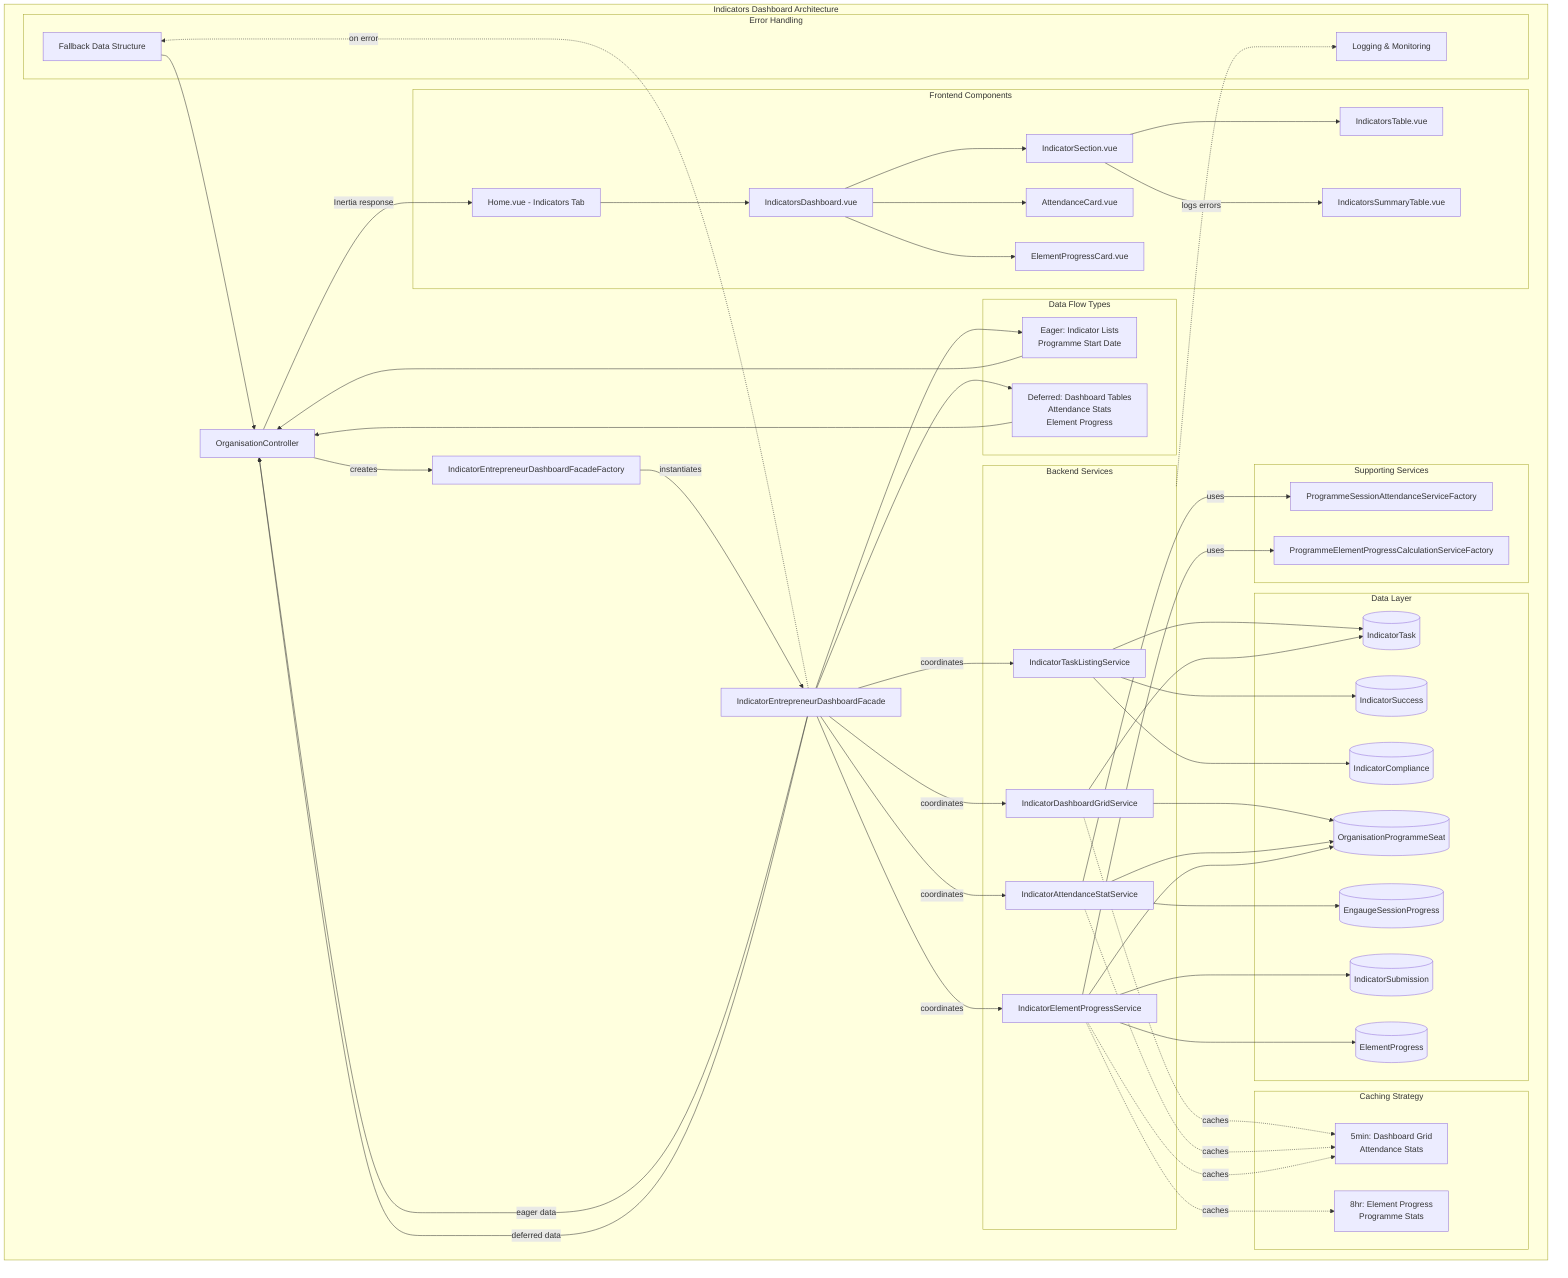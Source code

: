 graph LR
    subgraph IndicatorsDashboardArchitecture["Indicators Dashboard Architecture"]
    direction LR
        %% Frontend Layer
        subgraph Frontend["Frontend Components"]
            A[Home.vue - Indicators Tab]
            B[IndicatorsDashboard.vue]
            C[IndicatorSection.vue]
            D[AttendanceCard.vue]
            E[ElementProgressCard.vue]
            F[IndicatorsTable.vue]
            G[IndicatorsSummaryTable.vue]
            
            A --> B
            B --> C
            B --> D
            B --> E
            C --> F
            C --> G
        end
        
        %% Controller Layer
        H[OrganisationController]
        
        %% Factory Pattern
        I[IndicatorEntrepreneurDashboardFacadeFactory]
        J[IndicatorEntrepreneurDashboardFacade]
        
        %% Backend Services
        subgraph Services["Backend Services"]
            K[IndicatorTaskListingService]
            L[IndicatorDashboardGridService]
            M[IndicatorAttendanceStatService]
            N[IndicatorElementProgressService]
        end
        
        %% Supporting Services
        subgraph SupportingServices["Supporting Services"]
            O[ProgrammeSessionAttendanceServiceFactory]
            P[ProgrammeElementProgressCalculationServiceFactory]
        end
        
        %% Data Models
        subgraph DataLayer["Data Layer"]
            Q[(IndicatorTask)]
            R[(IndicatorSuccess)]
            S[(IndicatorCompliance)]
            T[(OrganisationProgrammeSeat)]
            U[(IndicatorSubmission)]
            V[(EngaugeSessionProgress)]
            W[(ElementProgress)]
        end
        
        %% Request Flow (Backend)
        H -->|creates| I
        I -->|instantiates| J
        J -->|coordinates| K
        J -->|coordinates| L
        J -->|coordinates| M
        J -->|coordinates| N
        
        %% Service Dependencies
        M -->|uses| O
        N -->|uses| P
        
        %% Data Access
        K --> Q
        K --> R
        K --> S
        L --> T
        L --> Q
        M --> T
        M --> V
        N --> T
        N --> U
        N --> W
        
        %% Response Flow (Data Back to Frontend)
        J -->|eager data| H
        J -->|deferred data| H
        H -->|Inertia response| A
        
        %% Data Types
        subgraph DataFlow["Data Flow Types"]
            X[Eager: Indicator Lists<br/>Programme Start Date]
            Y[Deferred: Dashboard Tables<br/>Attendance Stats<br/>Element Progress]
        end
        
        J --> X
        J --> Y
        X --> H
        Y --> H
        
        %% Caching Layer
        subgraph Cache["Caching Strategy"]
            Z[5min: Dashboard Grid<br/>Attendance Stats]
            AA[8hr: Element Progress<br/>Programme Stats]
        end
        
        L -.->|caches| Z
        M -.->|caches| Z
        N -.->|caches| AA
        N -.->|caches| Z
        
        %% Error Handling
        subgraph ErrorHandling["Error Handling"]
            BB[Fallback Data Structure]
            CC[Logging & Monitoring]
        end
        
        J -.->|on error| BB
        Services -.->|logs errors| CC
        BB --> H
    end